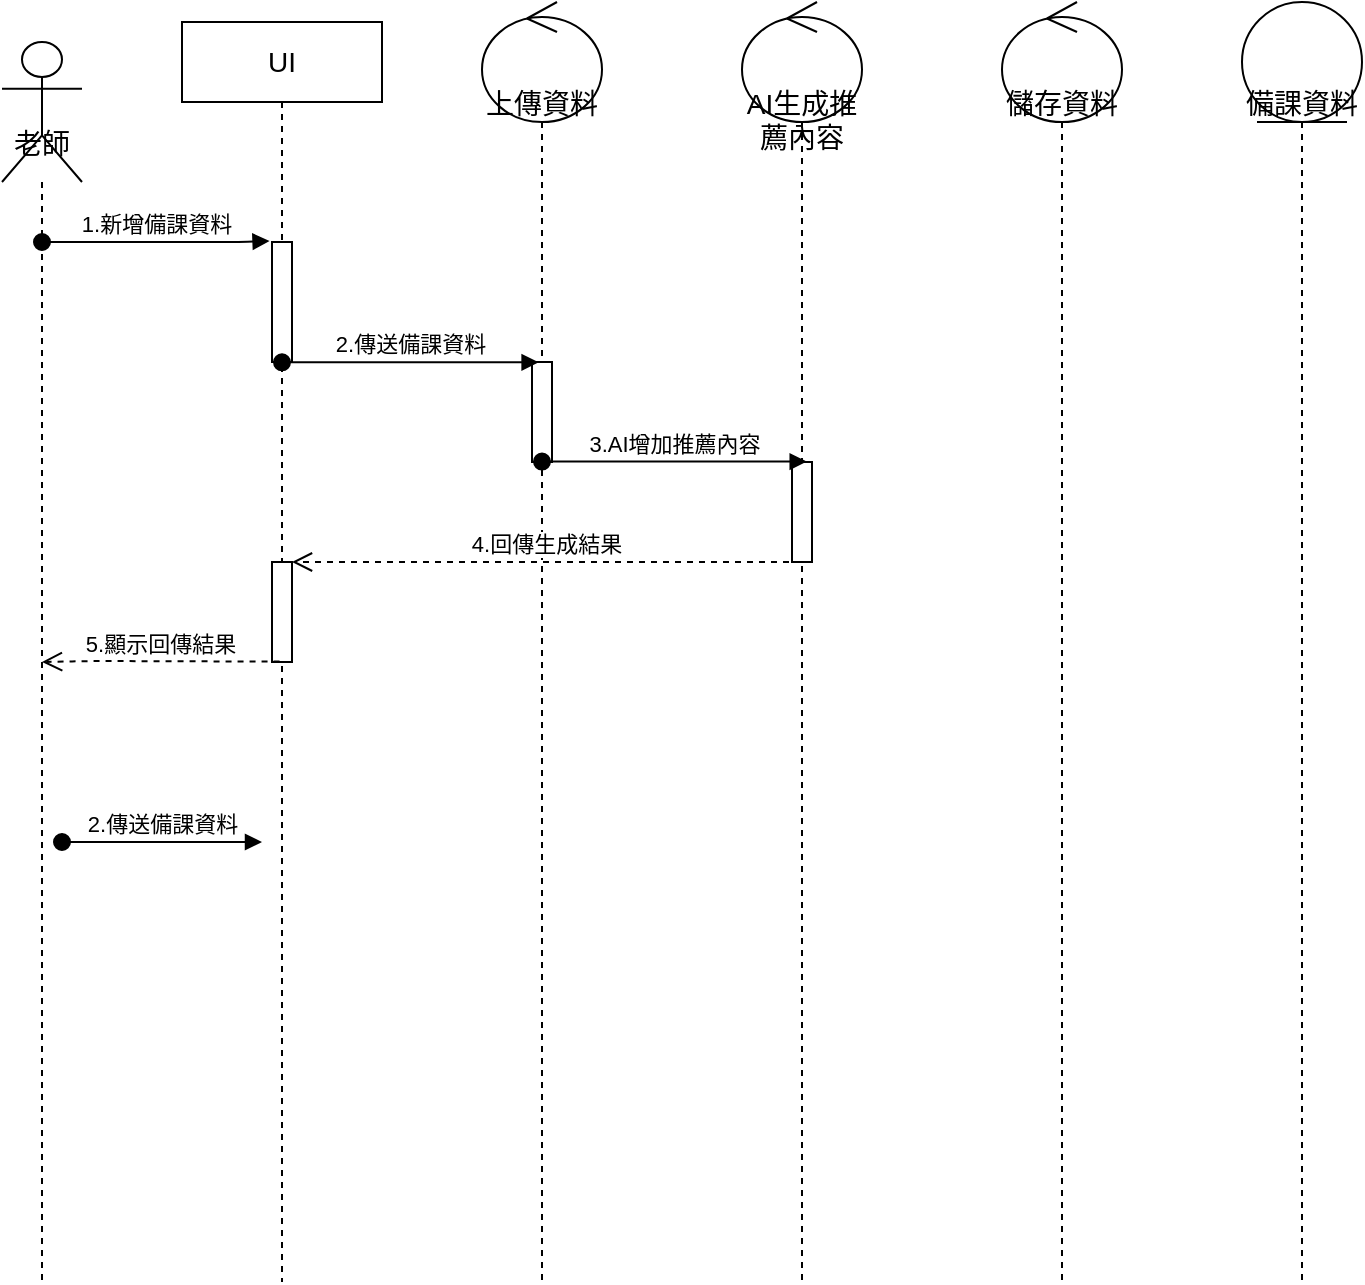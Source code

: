 <mxfile>
    <diagram name="第 1 页" id="_kCn5gWWrIlWfqqUU_DX">
        <mxGraphModel dx="1090" dy="654" grid="1" gridSize="10" guides="1" tooltips="1" connect="1" arrows="1" fold="1" page="1" pageScale="1" pageWidth="1100" pageHeight="1700" math="0" shadow="0">
            <root>
                <mxCell id="0"/>
                <mxCell id="1" parent="0"/>
                <mxCell id="6" value="&lt;font style=&quot;font-size: 14px;&quot;&gt;老師&lt;/font&gt;" style="shape=umlLifeline;participant=umlActor;perimeter=lifelinePerimeter;whiteSpace=wrap;html=1;container=1;collapsible=0;recursiveResize=0;verticalAlign=top;spacingTop=36;outlineConnect=0;size=70;" parent="1" vertex="1">
                    <mxGeometry x="130" y="100" width="40" height="620" as="geometry"/>
                </mxCell>
                <mxCell id="8" value="UI" style="shape=umlLifeline;perimeter=lifelinePerimeter;whiteSpace=wrap;html=1;container=1;collapsible=0;recursiveResize=0;outlineConnect=0;fontSize=14;" parent="1" vertex="1">
                    <mxGeometry x="220" y="90" width="100" height="630" as="geometry"/>
                </mxCell>
                <mxCell id="15" value="" style="html=1;points=[];perimeter=orthogonalPerimeter;" vertex="1" parent="8">
                    <mxGeometry x="45" y="110" width="10" height="60" as="geometry"/>
                </mxCell>
                <mxCell id="24" value="" style="html=1;points=[];perimeter=orthogonalPerimeter;" vertex="1" parent="8">
                    <mxGeometry x="45" y="270" width="10" height="50" as="geometry"/>
                </mxCell>
                <mxCell id="26" value="2.傳送備課資料" style="html=1;verticalAlign=bottom;startArrow=oval;startFill=1;endArrow=block;startSize=8;" edge="1" parent="8">
                    <mxGeometry width="60" relative="1" as="geometry">
                        <mxPoint x="-60" y="410" as="sourcePoint"/>
                        <mxPoint x="40" y="410" as="targetPoint"/>
                    </mxGeometry>
                </mxCell>
                <mxCell id="9" value="上傳資料" style="shape=umlLifeline;participant=umlControl;perimeter=lifelinePerimeter;whiteSpace=wrap;html=1;container=1;collapsible=0;recursiveResize=0;verticalAlign=top;spacingTop=36;outlineConnect=0;fontSize=14;size=60;align=center;" parent="1" vertex="1">
                    <mxGeometry x="370" y="80" width="60" height="640" as="geometry"/>
                </mxCell>
                <mxCell id="17" value="" style="html=1;points=[];perimeter=orthogonalPerimeter;" vertex="1" parent="9">
                    <mxGeometry x="25" y="180" width="10" height="50" as="geometry"/>
                </mxCell>
                <mxCell id="10" value="AI生成推薦內容" style="shape=umlLifeline;participant=umlControl;perimeter=lifelinePerimeter;whiteSpace=wrap;html=1;container=1;collapsible=0;recursiveResize=0;verticalAlign=top;spacingTop=36;outlineConnect=0;fontSize=14;size=60;align=center;" parent="1" vertex="1">
                    <mxGeometry x="500" y="80" width="60" height="640" as="geometry"/>
                </mxCell>
                <mxCell id="19" value="" style="html=1;points=[];perimeter=orthogonalPerimeter;" vertex="1" parent="10">
                    <mxGeometry x="25" y="230" width="10" height="50" as="geometry"/>
                </mxCell>
                <mxCell id="11" value="儲存資料" style="shape=umlLifeline;participant=umlControl;perimeter=lifelinePerimeter;whiteSpace=wrap;html=1;container=1;collapsible=0;recursiveResize=0;verticalAlign=top;spacingTop=36;outlineConnect=0;fontSize=14;size=60;align=center;" parent="1" vertex="1">
                    <mxGeometry x="630" y="80" width="60" height="640" as="geometry"/>
                </mxCell>
                <mxCell id="12" value="備課資料" style="shape=umlLifeline;participant=umlEntity;perimeter=lifelinePerimeter;whiteSpace=wrap;html=1;container=1;collapsible=0;recursiveResize=0;verticalAlign=top;spacingTop=36;outlineConnect=0;fontSize=14;size=60;" parent="1" vertex="1">
                    <mxGeometry x="750" y="80" width="60" height="640" as="geometry"/>
                </mxCell>
                <mxCell id="14" value="1.新增備課資料" style="html=1;verticalAlign=bottom;startArrow=oval;startFill=1;endArrow=block;startSize=8;entryX=-0.122;entryY=-0.009;entryDx=0;entryDy=0;entryPerimeter=0;" edge="1" parent="1" source="6" target="15">
                    <mxGeometry width="60" relative="1" as="geometry">
                        <mxPoint x="200" y="200" as="sourcePoint"/>
                        <mxPoint x="260" y="200" as="targetPoint"/>
                        <Array as="points">
                            <mxPoint x="250" y="200"/>
                        </Array>
                    </mxGeometry>
                </mxCell>
                <mxCell id="16" value="2.傳送備課資料" style="html=1;verticalAlign=bottom;startArrow=oval;startFill=1;endArrow=block;startSize=8;entryX=0.33;entryY=0.003;entryDx=0;entryDy=0;entryPerimeter=0;" edge="1" parent="1" source="8" target="17">
                    <mxGeometry width="60" relative="1" as="geometry">
                        <mxPoint x="300" y="260" as="sourcePoint"/>
                        <mxPoint x="360" y="260" as="targetPoint"/>
                    </mxGeometry>
                </mxCell>
                <mxCell id="20" value="3.AI增加推薦內容" style="html=1;verticalAlign=bottom;startArrow=oval;startFill=1;endArrow=block;startSize=8;entryX=0.735;entryY=-0.004;entryDx=0;entryDy=0;entryPerimeter=0;" edge="1" parent="1" source="9" target="19">
                    <mxGeometry width="60" relative="1" as="geometry">
                        <mxPoint x="440" y="309" as="sourcePoint"/>
                        <mxPoint x="568.8" y="309" as="targetPoint"/>
                    </mxGeometry>
                </mxCell>
                <mxCell id="22" value="4.回傳生成結果" style="html=1;verticalAlign=bottom;endArrow=open;dashed=1;endSize=8;" edge="1" parent="1" source="10" target="24">
                    <mxGeometry relative="1" as="geometry">
                        <mxPoint x="490" y="360" as="sourcePoint"/>
                        <mxPoint x="330" y="360" as="targetPoint"/>
                        <Array as="points">
                            <mxPoint x="450" y="360"/>
                        </Array>
                    </mxGeometry>
                </mxCell>
                <mxCell id="25" value="5.顯示回傳結果" style="html=1;verticalAlign=bottom;endArrow=open;dashed=1;endSize=8;exitX=0.378;exitY=0.996;exitDx=0;exitDy=0;exitPerimeter=0;" edge="1" parent="1" source="24">
                    <mxGeometry relative="1" as="geometry">
                        <mxPoint x="254.5" y="409.5" as="sourcePoint"/>
                        <mxPoint x="150" y="410" as="targetPoint"/>
                        <Array as="points">
                            <mxPoint x="175" y="409.5"/>
                        </Array>
                    </mxGeometry>
                </mxCell>
            </root>
        </mxGraphModel>
    </diagram>
</mxfile>